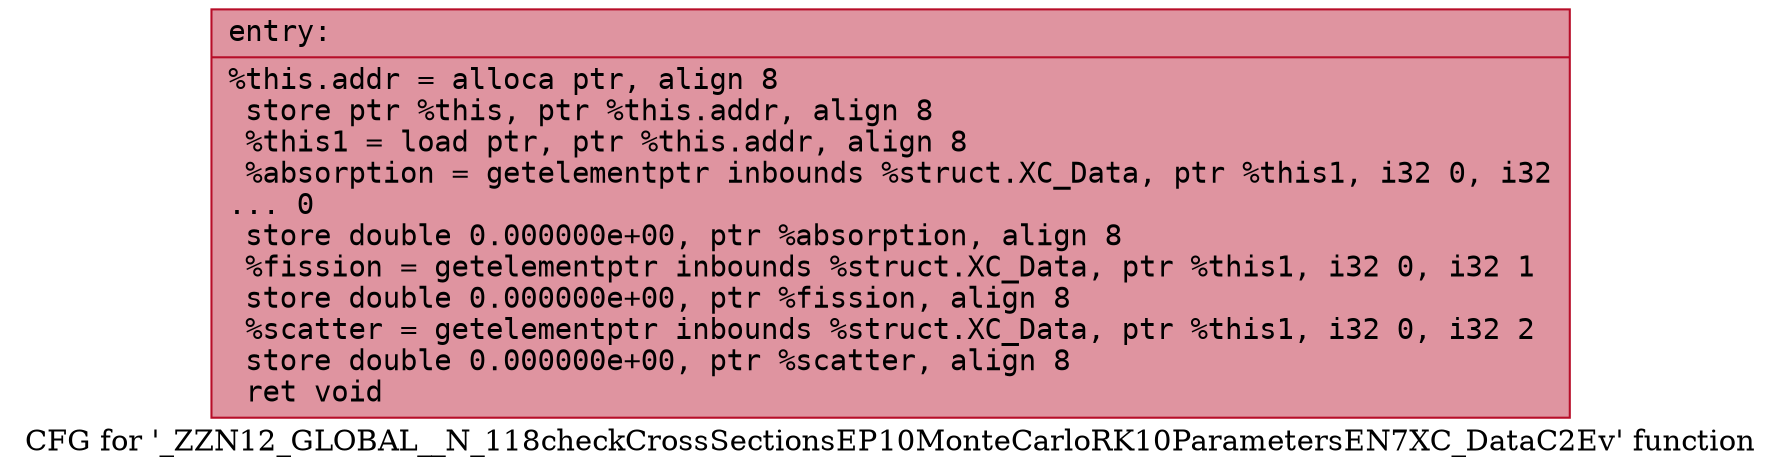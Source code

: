 digraph "CFG for '_ZZN12_GLOBAL__N_118checkCrossSectionsEP10MonteCarloRK10ParametersEN7XC_DataC2Ev' function" {
	label="CFG for '_ZZN12_GLOBAL__N_118checkCrossSectionsEP10MonteCarloRK10ParametersEN7XC_DataC2Ev' function";

	Node0x55dab497b280 [shape=record,color="#b70d28ff", style=filled, fillcolor="#b70d2870" fontname="Courier",label="{entry:\l|  %this.addr = alloca ptr, align 8\l  store ptr %this, ptr %this.addr, align 8\l  %this1 = load ptr, ptr %this.addr, align 8\l  %absorption = getelementptr inbounds %struct.XC_Data, ptr %this1, i32 0, i32\l... 0\l  store double 0.000000e+00, ptr %absorption, align 8\l  %fission = getelementptr inbounds %struct.XC_Data, ptr %this1, i32 0, i32 1\l  store double 0.000000e+00, ptr %fission, align 8\l  %scatter = getelementptr inbounds %struct.XC_Data, ptr %this1, i32 0, i32 2\l  store double 0.000000e+00, ptr %scatter, align 8\l  ret void\l}"];
}
